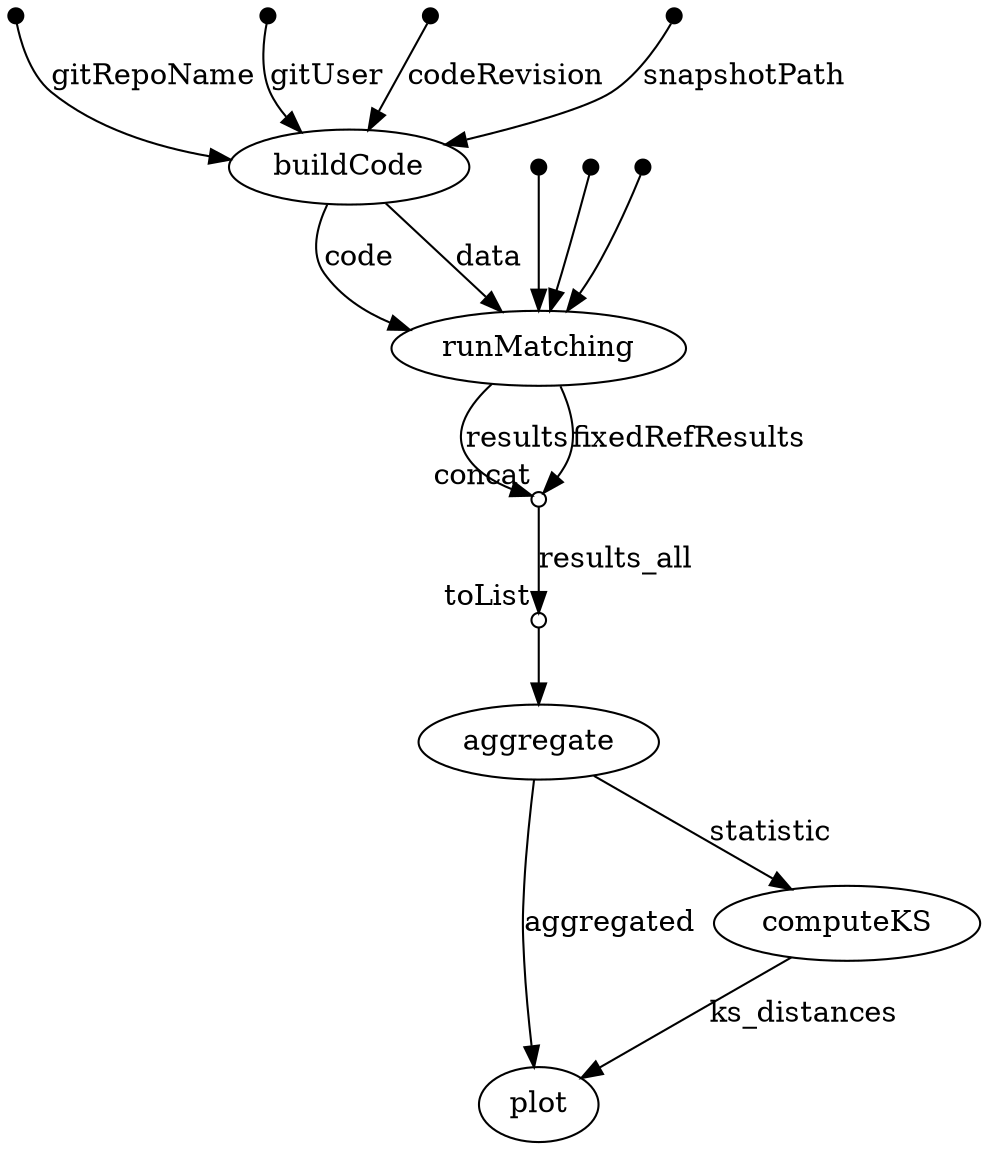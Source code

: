 digraph "dag" {
p0 [shape=point,label="",fixedsize=true,width=0.1];
p4 [label="buildCode"];
p0 -> p4 [label="gitRepoName"];

p1 [shape=point,label="",fixedsize=true,width=0.1];
p4 [label="buildCode"];
p1 -> p4 [label="gitUser"];

p2 [shape=point,label="",fixedsize=true,width=0.1];
p4 [label="buildCode"];
p2 -> p4 [label="codeRevision"];

p3 [shape=point,label="",fixedsize=true,width=0.1];
p4 [label="buildCode"];
p3 -> p4 [label="snapshotPath"];

p4 [label="buildCode"];
p8 [label="runMatching"];
p4 -> p8 [label="code"];

p4 [label="buildCode"];
p8 [label="runMatching"];
p4 -> p8 [label="data"];

p5 [shape=point,label="",fixedsize=true,width=0.1];
p8 [label="runMatching"];
p5 -> p8;

p6 [shape=point,label="",fixedsize=true,width=0.1];
p8 [label="runMatching"];
p6 -> p8;

p7 [shape=point,label="",fixedsize=true,width=0.1];
p8 [label="runMatching"];
p7 -> p8;

p8 [label="runMatching"];
p9 [shape=circle,label="",fixedsize=true,width=0.1,xlabel="concat"];
p8 -> p9 [label="results"];

p8 [label="runMatching"];
p9 [shape=circle,label="",fixedsize=true,width=0.1,xlabel="concat"];
p8 -> p9 [label="fixedRefResults"];

p9 [shape=circle,label="",fixedsize=true,width=0.1,xlabel="concat"];
p10 [shape=circle,label="",fixedsize=true,width=0.1,xlabel="toList"];
p9 -> p10 [label="results_all"];

p10 [shape=circle,label="",fixedsize=true,width=0.1,xlabel="toList"];
p11 [label="aggregate"];
p10 -> p11;

p11 [label="aggregate"];
p13 [label="plot"];
p11 -> p13 [label="aggregated"];

p11 [label="aggregate"];
p12 [label="computeKS"];
p11 -> p12 [label="statistic"];

p12 [label="computeKS"];
p13 [label="plot"];
p12 -> p13 [label="ks_distances"];

}
